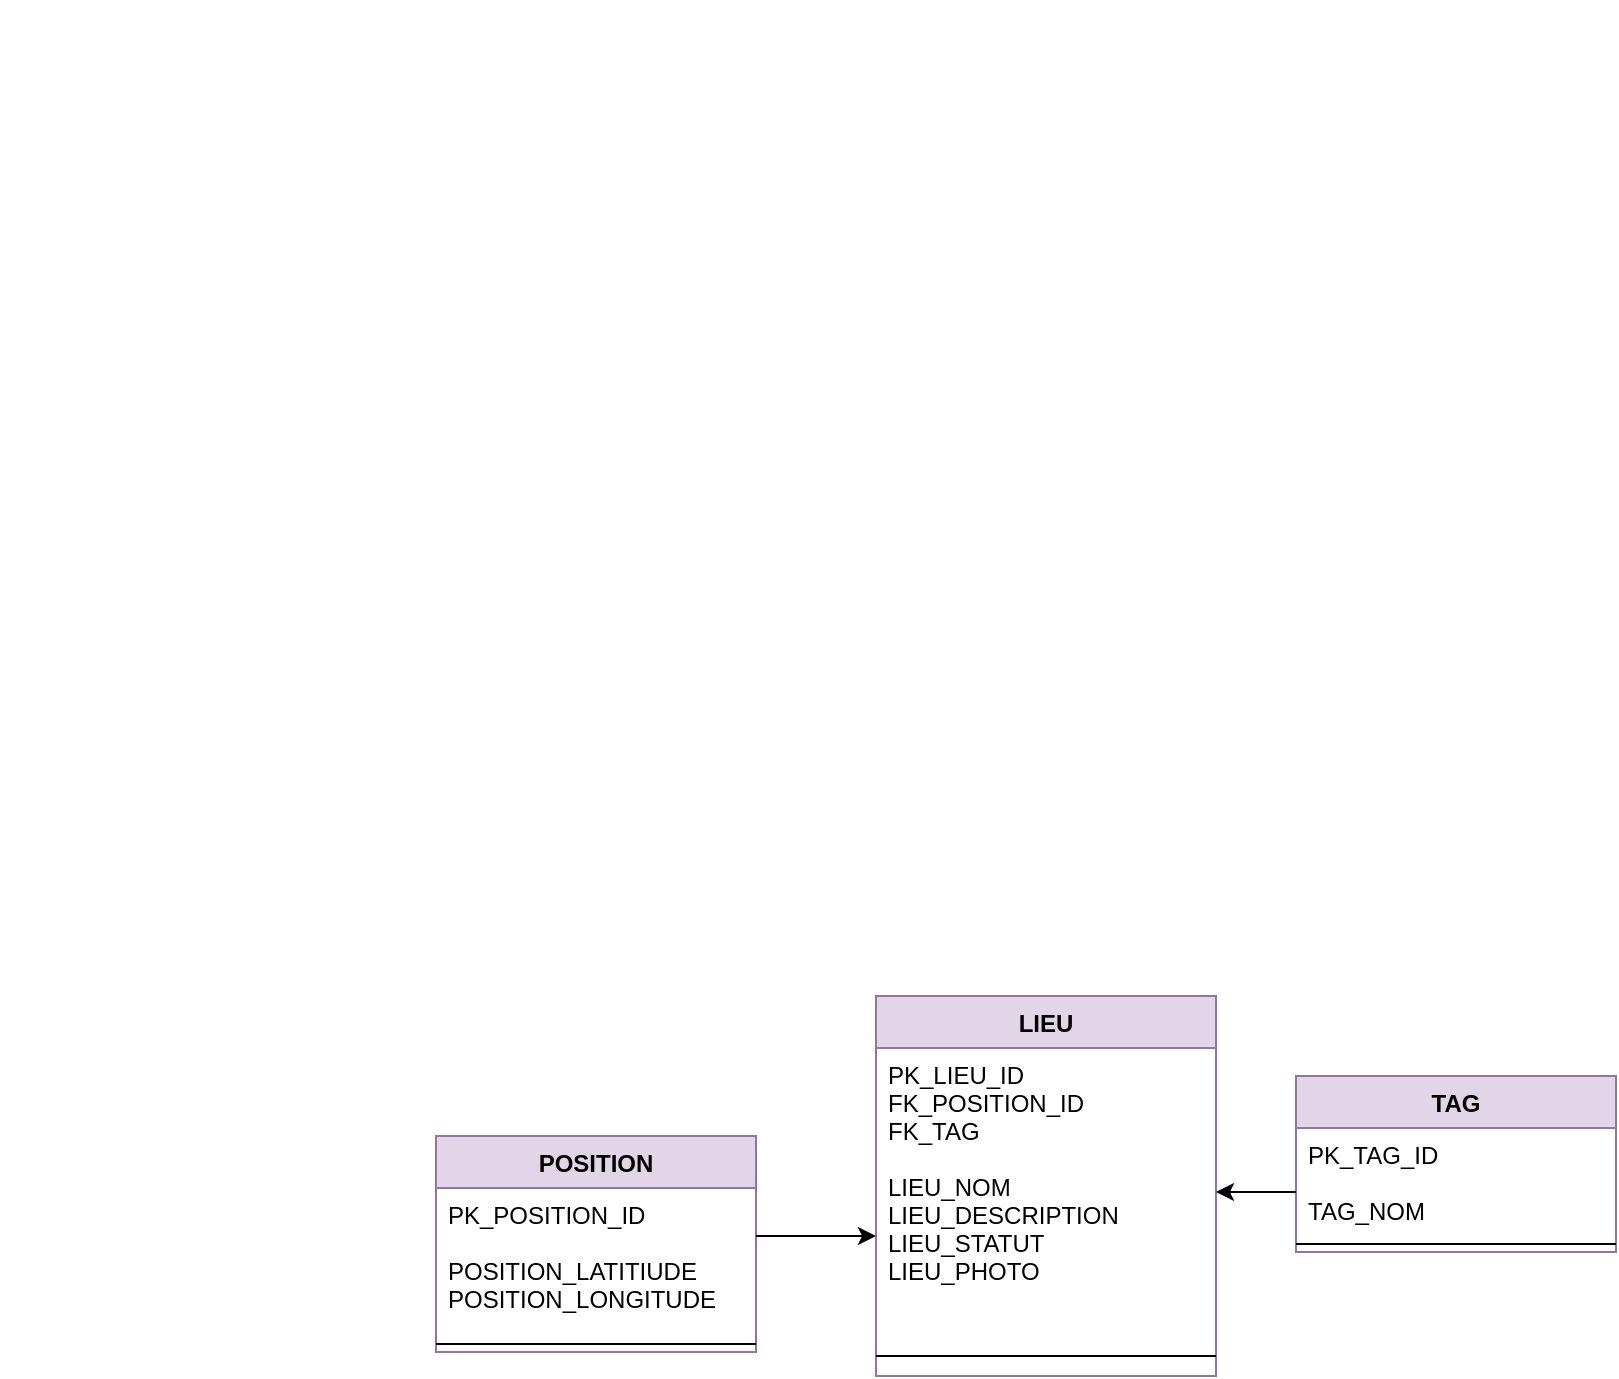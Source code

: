<mxfile version="16.5.1" type="device"><diagram id="D-ZPbFm5kCAv-HBzowlL" name="Page-1"><mxGraphModel dx="973" dy="506" grid="1" gridSize="10" guides="1" tooltips="1" connect="1" arrows="1" fold="1" page="1" pageScale="1" pageWidth="2336" pageHeight="1654" math="0" shadow="0"><root><mxCell id="0"/><mxCell id="1" parent="0"/><mxCell id="SEt0Nu8GCRH9RDk-5Gde-27" style="edgeStyle=orthogonalEdgeStyle;rounded=0;orthogonalLoop=1;jettySize=auto;html=1;exitX=0.5;exitY=1;exitDx=0;exitDy=0;fontColor=#000000;" parent="1" edge="1"><mxGeometry relative="1" as="geometry"><mxPoint x="980" y="70" as="sourcePoint"/><mxPoint x="980" y="70" as="targetPoint"/></mxGeometry></mxCell><mxCell id="gK-1rn3FFj5kSBS6P0lg-30" value="LIEU" style="swimlane;fontStyle=1;align=center;verticalAlign=top;childLayout=stackLayout;horizontal=1;startSize=26;horizontalStack=0;resizeParent=1;resizeParentMax=0;resizeLast=0;collapsible=1;marginBottom=0;fillColor=#e1d5e7;strokeColor=#9673a6;" parent="1" vertex="1"><mxGeometry x="1410" y="560" width="170" height="190" as="geometry"/></mxCell><mxCell id="gK-1rn3FFj5kSBS6P0lg-31" value="PK_LIEU_ID    &#10;FK_POSITION_ID&#10;FK_TAG&#10;&#10;LIEU_NOM&#10;LIEU_DESCRIPTION&#10;LIEU_STATUT&#10;LIEU_PHOTO" style="text;strokeColor=none;fillColor=none;align=left;verticalAlign=top;spacingLeft=4;spacingRight=4;overflow=hidden;rotatable=0;points=[[0,0.5],[1,0.5]];portConstraint=eastwest;" parent="gK-1rn3FFj5kSBS6P0lg-30" vertex="1"><mxGeometry y="26" width="170" height="144" as="geometry"/></mxCell><mxCell id="gK-1rn3FFj5kSBS6P0lg-32" value="" style="line;strokeWidth=1;fillColor=none;align=left;verticalAlign=middle;spacingTop=-1;spacingLeft=3;spacingRight=3;rotatable=0;labelPosition=right;points=[];portConstraint=eastwest;" parent="gK-1rn3FFj5kSBS6P0lg-30" vertex="1"><mxGeometry y="170" width="170" height="20" as="geometry"/></mxCell><mxCell id="gK-1rn3FFj5kSBS6P0lg-45" value="TAG" style="swimlane;fontStyle=1;align=center;verticalAlign=top;childLayout=stackLayout;horizontal=1;startSize=26;horizontalStack=0;resizeParent=1;resizeParentMax=0;resizeLast=0;collapsible=1;marginBottom=0;fillColor=#e1d5e7;strokeColor=#9673a6;" parent="1" vertex="1"><mxGeometry x="1620" y="600" width="160" height="88" as="geometry"/></mxCell><mxCell id="gK-1rn3FFj5kSBS6P0lg-46" value="PK_TAG_ID&#10;&#10;TAG_NOM" style="text;strokeColor=none;fillColor=none;align=left;verticalAlign=top;spacingLeft=4;spacingRight=4;overflow=hidden;rotatable=0;points=[[0,0.5],[1,0.5]];portConstraint=eastwest;" parent="gK-1rn3FFj5kSBS6P0lg-45" vertex="1"><mxGeometry y="26" width="160" height="54" as="geometry"/></mxCell><mxCell id="gK-1rn3FFj5kSBS6P0lg-47" value="" style="line;strokeWidth=1;fillColor=none;align=left;verticalAlign=middle;spacingTop=-1;spacingLeft=3;spacingRight=3;rotatable=0;labelPosition=right;points=[];portConstraint=eastwest;" parent="gK-1rn3FFj5kSBS6P0lg-45" vertex="1"><mxGeometry y="80" width="160" height="8" as="geometry"/></mxCell><mxCell id="gK-1rn3FFj5kSBS6P0lg-48" style="edgeStyle=orthogonalEdgeStyle;rounded=0;orthogonalLoop=1;jettySize=auto;html=1;entryX=1;entryY=0.5;entryDx=0;entryDy=0;" parent="1" source="gK-1rn3FFj5kSBS6P0lg-46" target="gK-1rn3FFj5kSBS6P0lg-31" edge="1"><mxGeometry relative="1" as="geometry"><Array as="points"><mxPoint x="1710" y="658"/><mxPoint x="1710" y="658"/></Array></mxGeometry></mxCell><mxCell id="gK-1rn3FFj5kSBS6P0lg-54" value="POSITION" style="swimlane;fontStyle=1;align=center;verticalAlign=top;childLayout=stackLayout;horizontal=1;startSize=26;horizontalStack=0;resizeParent=1;resizeParentMax=0;resizeLast=0;collapsible=1;marginBottom=0;fillColor=#e1d5e7;strokeColor=#9673a6;" parent="1" vertex="1"><mxGeometry x="1190" y="630" width="160" height="108" as="geometry"/></mxCell><mxCell id="gK-1rn3FFj5kSBS6P0lg-55" value="PK_POSITION_ID&#10;&#10;POSITION_LATITIUDE&#10;POSITION_LONGITUDE" style="text;strokeColor=none;fillColor=none;align=left;verticalAlign=top;spacingLeft=4;spacingRight=4;overflow=hidden;rotatable=0;points=[[0,0.5],[1,0.5]];portConstraint=eastwest;" parent="gK-1rn3FFj5kSBS6P0lg-54" vertex="1"><mxGeometry y="26" width="160" height="74" as="geometry"/></mxCell><mxCell id="gK-1rn3FFj5kSBS6P0lg-56" value="" style="line;strokeWidth=1;fillColor=none;align=left;verticalAlign=middle;spacingTop=-1;spacingLeft=3;spacingRight=3;rotatable=0;labelPosition=right;points=[];portConstraint=eastwest;" parent="gK-1rn3FFj5kSBS6P0lg-54" vertex="1"><mxGeometry y="100" width="160" height="8" as="geometry"/></mxCell><mxCell id="gK-1rn3FFj5kSBS6P0lg-57" style="edgeStyle=orthogonalEdgeStyle;rounded=0;orthogonalLoop=1;jettySize=auto;html=1;" parent="1" source="gK-1rn3FFj5kSBS6P0lg-55" edge="1"><mxGeometry relative="1" as="geometry"><mxPoint x="1410" y="680" as="targetPoint"/><Array as="points"><mxPoint x="1380" y="680"/><mxPoint x="1380" y="680"/></Array></mxGeometry></mxCell></root></mxGraphModel></diagram></mxfile>